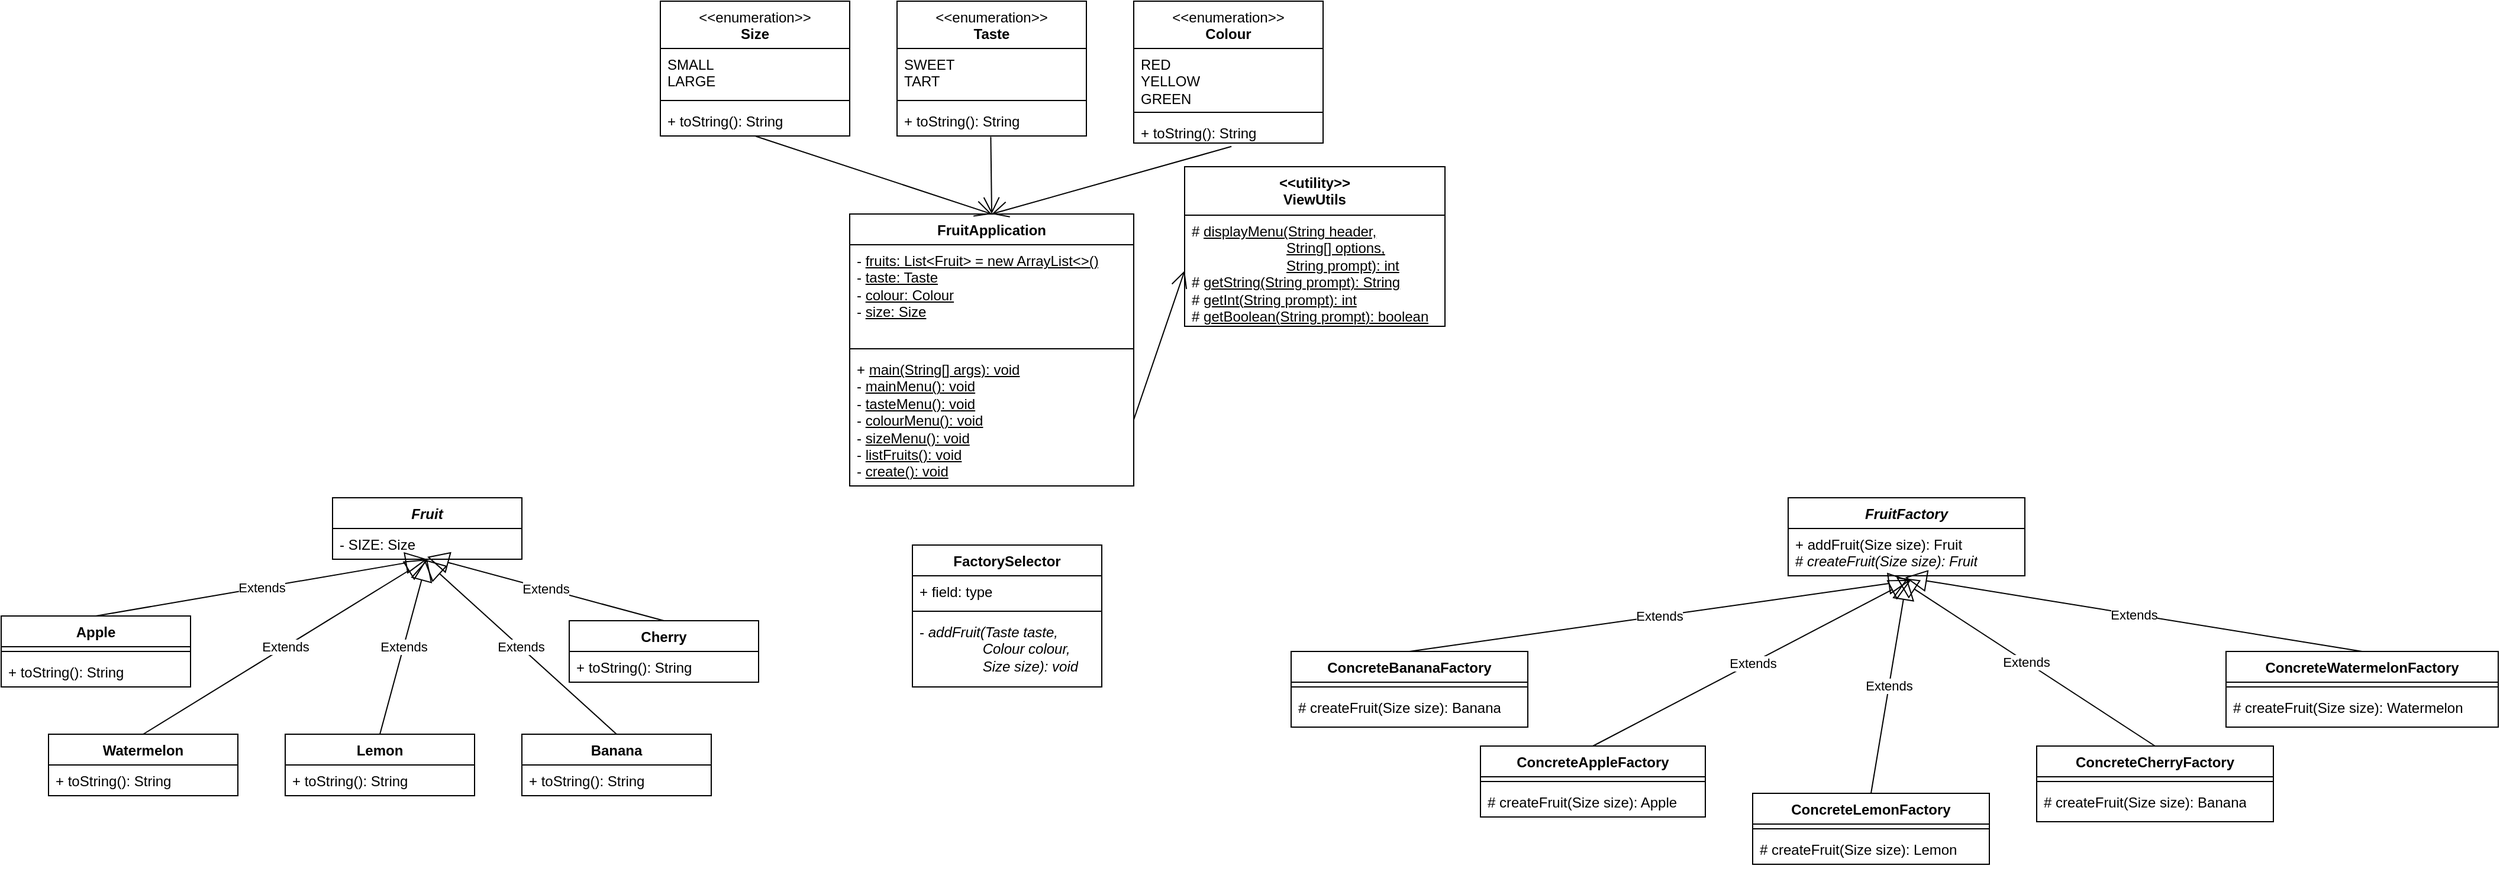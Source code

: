 <mxfile version="24.7.7">
  <diagram id="C5RBs43oDa-KdzZeNtuy" name="Page-1">
    <mxGraphModel dx="2074" dy="1187" grid="1" gridSize="10" guides="1" tooltips="1" connect="1" arrows="1" fold="1" page="1" pageScale="1" pageWidth="827" pageHeight="1169" math="0" shadow="0">
      <root>
        <mxCell id="WIyWlLk6GJQsqaUBKTNV-0" />
        <mxCell id="WIyWlLk6GJQsqaUBKTNV-1" parent="WIyWlLk6GJQsqaUBKTNV-0" />
        <mxCell id="hWKQIEArotmm3JCVnzgY-6" value="Apple" style="swimlane;fontStyle=1;align=center;verticalAlign=top;childLayout=stackLayout;horizontal=1;startSize=26;horizontalStack=0;resizeParent=1;resizeParentMax=0;resizeLast=0;collapsible=1;marginBottom=0;whiteSpace=wrap;html=1;" parent="WIyWlLk6GJQsqaUBKTNV-1" vertex="1">
          <mxGeometry x="270" y="580" width="160" height="60" as="geometry" />
        </mxCell>
        <mxCell id="hWKQIEArotmm3JCVnzgY-8" value="" style="line;strokeWidth=1;fillColor=none;align=left;verticalAlign=middle;spacingTop=-1;spacingLeft=3;spacingRight=3;rotatable=0;labelPosition=right;points=[];portConstraint=eastwest;strokeColor=inherit;" parent="hWKQIEArotmm3JCVnzgY-6" vertex="1">
          <mxGeometry y="26" width="160" height="8" as="geometry" />
        </mxCell>
        <mxCell id="hWKQIEArotmm3JCVnzgY-9" value="+ toString(): String" style="text;strokeColor=none;fillColor=none;align=left;verticalAlign=top;spacingLeft=4;spacingRight=4;overflow=hidden;rotatable=0;points=[[0,0.5],[1,0.5]];portConstraint=eastwest;whiteSpace=wrap;html=1;" parent="hWKQIEArotmm3JCVnzgY-6" vertex="1">
          <mxGeometry y="34" width="160" height="26" as="geometry" />
        </mxCell>
        <mxCell id="hWKQIEArotmm3JCVnzgY-14" value="Cherry" style="swimlane;fontStyle=1;align=center;verticalAlign=top;childLayout=stackLayout;horizontal=1;startSize=26;horizontalStack=0;resizeParent=1;resizeParentMax=0;resizeLast=0;collapsible=1;marginBottom=0;whiteSpace=wrap;html=1;" parent="WIyWlLk6GJQsqaUBKTNV-1" vertex="1">
          <mxGeometry x="750" y="584" width="160" height="52" as="geometry" />
        </mxCell>
        <mxCell id="hWKQIEArotmm3JCVnzgY-17" value="+ toString(): String" style="text;strokeColor=none;fillColor=none;align=left;verticalAlign=top;spacingLeft=4;spacingRight=4;overflow=hidden;rotatable=0;points=[[0,0.5],[1,0.5]];portConstraint=eastwest;whiteSpace=wrap;html=1;" parent="hWKQIEArotmm3JCVnzgY-14" vertex="1">
          <mxGeometry y="26" width="160" height="26" as="geometry" />
        </mxCell>
        <mxCell id="hWKQIEArotmm3JCVnzgY-27" value="Watermelon" style="swimlane;fontStyle=1;align=center;verticalAlign=top;childLayout=stackLayout;horizontal=1;startSize=26;horizontalStack=0;resizeParent=1;resizeParentMax=0;resizeLast=0;collapsible=1;marginBottom=0;whiteSpace=wrap;html=1;" parent="WIyWlLk6GJQsqaUBKTNV-1" vertex="1">
          <mxGeometry x="310" y="680" width="160" height="52" as="geometry" />
        </mxCell>
        <mxCell id="hWKQIEArotmm3JCVnzgY-30" value="+ toString(): String" style="text;strokeColor=none;fillColor=none;align=left;verticalAlign=top;spacingLeft=4;spacingRight=4;overflow=hidden;rotatable=0;points=[[0,0.5],[1,0.5]];portConstraint=eastwest;whiteSpace=wrap;html=1;" parent="hWKQIEArotmm3JCVnzgY-27" vertex="1">
          <mxGeometry y="26" width="160" height="26" as="geometry" />
        </mxCell>
        <mxCell id="hWKQIEArotmm3JCVnzgY-32" value="FruitApplication" style="swimlane;fontStyle=1;align=center;verticalAlign=top;childLayout=stackLayout;horizontal=1;startSize=26;horizontalStack=0;resizeParent=1;resizeParentMax=0;resizeLast=0;collapsible=1;marginBottom=0;whiteSpace=wrap;html=1;" parent="WIyWlLk6GJQsqaUBKTNV-1" vertex="1">
          <mxGeometry x="987" y="240" width="240" height="230" as="geometry" />
        </mxCell>
        <mxCell id="hWKQIEArotmm3JCVnzgY-33" value="- &lt;u&gt;fruits: List&amp;lt;Fruit&amp;gt; = new ArrayList&amp;lt;&amp;gt;()&lt;/u&gt;&lt;div&gt;- &lt;u&gt;taste: Taste&lt;/u&gt;&lt;/div&gt;&lt;div&gt;- &lt;u&gt;colour: Colour&lt;/u&gt;&lt;/div&gt;&lt;div&gt;- &lt;u&gt;size: Size&lt;/u&gt;&lt;/div&gt;" style="text;strokeColor=none;fillColor=none;align=left;verticalAlign=top;spacingLeft=4;spacingRight=4;overflow=hidden;rotatable=0;points=[[0,0.5],[1,0.5]];portConstraint=eastwest;whiteSpace=wrap;html=1;" parent="hWKQIEArotmm3JCVnzgY-32" vertex="1">
          <mxGeometry y="26" width="240" height="84" as="geometry" />
        </mxCell>
        <mxCell id="hWKQIEArotmm3JCVnzgY-34" value="" style="line;strokeWidth=1;fillColor=none;align=left;verticalAlign=middle;spacingTop=-1;spacingLeft=3;spacingRight=3;rotatable=0;labelPosition=right;points=[];portConstraint=eastwest;strokeColor=inherit;" parent="hWKQIEArotmm3JCVnzgY-32" vertex="1">
          <mxGeometry y="110" width="240" height="8" as="geometry" />
        </mxCell>
        <mxCell id="hWKQIEArotmm3JCVnzgY-35" value="+ &lt;u&gt;main(String[] args): void&lt;/u&gt;&lt;div&gt;&lt;span style=&quot;background-color: initial;&quot;&gt;- &lt;u&gt;mainMenu(): void&lt;/u&gt;&lt;/span&gt;&lt;/div&gt;&lt;div&gt;&lt;span style=&quot;background-color: initial;&quot;&gt;- &lt;u&gt;tasteMenu(): void&lt;/u&gt;&lt;/span&gt;&lt;/div&gt;&lt;div&gt;&lt;span style=&quot;background-color: initial;&quot;&gt;- &lt;u&gt;colourMenu(): void&lt;/u&gt;&lt;/span&gt;&lt;/div&gt;&lt;div&gt;&lt;span style=&quot;background-color: initial;&quot;&gt;- &lt;u&gt;sizeMenu(): void&lt;/u&gt;&lt;/span&gt;&lt;/div&gt;&lt;div&gt;&lt;span style=&quot;background-color: initial;&quot;&gt;- &lt;u&gt;listFruits(): void&lt;/u&gt;&lt;/span&gt;&lt;/div&gt;&lt;div&gt;&lt;span style=&quot;background-color: initial;&quot;&gt;- &lt;u&gt;create(): void&lt;/u&gt;&lt;/span&gt;&lt;/div&gt;&lt;div&gt;&lt;br&gt;&lt;/div&gt;" style="text;strokeColor=none;fillColor=none;align=left;verticalAlign=top;spacingLeft=4;spacingRight=4;overflow=hidden;rotatable=0;points=[[0,0.5],[1,0.5]];portConstraint=eastwest;whiteSpace=wrap;html=1;" parent="hWKQIEArotmm3JCVnzgY-32" vertex="1">
          <mxGeometry y="118" width="240" height="112" as="geometry" />
        </mxCell>
        <mxCell id="hWKQIEArotmm3JCVnzgY-36" value="&lt;div style=&quot;text-align: left;&quot;&gt;&lt;span style=&quot;background-color: initial; text-align: center;&quot;&gt;&amp;lt;&amp;lt;utility&amp;gt;&amp;gt;&lt;/span&gt;&lt;/div&gt;&lt;div style=&quot;text-align: left;&quot;&gt;&lt;span style=&quot;background-color: initial; text-align: center;&quot;&gt;&amp;nbsp;ViewUtils&lt;/span&gt;&lt;br&gt;&lt;/div&gt;" style="swimlane;fontStyle=1;align=center;verticalAlign=top;childLayout=stackLayout;horizontal=1;startSize=41;horizontalStack=0;resizeParent=1;resizeParentMax=0;resizeLast=0;collapsible=1;marginBottom=0;whiteSpace=wrap;html=1;" parent="WIyWlLk6GJQsqaUBKTNV-1" vertex="1">
          <mxGeometry x="1270" y="200" width="220" height="135" as="geometry" />
        </mxCell>
        <mxCell id="hWKQIEArotmm3JCVnzgY-39" value="# &lt;u&gt;displayMenu(String header,&lt;/u&gt;&lt;div&gt;&lt;u&gt;&lt;span style=&quot;white-space: pre;&quot;&gt;&#x9;&lt;/span&gt;&lt;span style=&quot;white-space: pre;&quot;&gt;&#x9;&lt;/span&gt;&lt;span style=&quot;white-space: pre;&quot;&gt;&#x9;&lt;/span&gt;String[] options,&lt;br&gt;&lt;/u&gt;&lt;/div&gt;&lt;div&gt;&lt;u&gt;&lt;span style=&quot;white-space: pre;&quot;&gt;&#x9;&lt;/span&gt;&lt;span style=&quot;white-space: pre;&quot;&gt;&#x9;&lt;/span&gt;&lt;span style=&quot;white-space: pre;&quot;&gt;&#x9;&lt;/span&gt;String prompt): int&lt;/u&gt;&lt;br&gt;&lt;/div&gt;&lt;div&gt;# &lt;u&gt;getString(String prompt): String&lt;/u&gt;&amp;nbsp;&lt;/div&gt;&lt;div&gt;# &lt;u&gt;getInt(String prompt): int&lt;/u&gt;&lt;/div&gt;&lt;div&gt;# &lt;u&gt;getBoolean(String prompt): boolean&lt;/u&gt;&lt;/div&gt;" style="text;strokeColor=none;fillColor=none;align=left;verticalAlign=top;spacingLeft=4;spacingRight=4;overflow=hidden;rotatable=0;points=[[0,0.5],[1,0.5]];portConstraint=eastwest;whiteSpace=wrap;html=1;" parent="hWKQIEArotmm3JCVnzgY-36" vertex="1">
          <mxGeometry y="41" width="220" height="94" as="geometry" />
        </mxCell>
        <mxCell id="hWKQIEArotmm3JCVnzgY-40" value="" style="endArrow=open;endFill=1;endSize=12;html=1;rounded=0;entryX=0;entryY=0.5;entryDx=0;entryDy=0;exitX=1;exitY=0.5;exitDx=0;exitDy=0;" parent="WIyWlLk6GJQsqaUBKTNV-1" source="hWKQIEArotmm3JCVnzgY-35" target="hWKQIEArotmm3JCVnzgY-39" edge="1">
          <mxGeometry width="160" relative="1" as="geometry">
            <mxPoint x="1207" y="370" as="sourcePoint" />
            <mxPoint x="1367" y="370" as="targetPoint" />
          </mxGeometry>
        </mxCell>
        <mxCell id="8r1lnSLJSIE5kXhD0iX9-4" value="&lt;div&gt;&lt;span style=&quot;font-weight: normal;&quot;&gt;&amp;lt;&amp;lt;enumeration&amp;gt;&amp;gt;&lt;/span&gt;&lt;/div&gt;Taste" style="swimlane;fontStyle=1;align=center;verticalAlign=top;childLayout=stackLayout;horizontal=1;startSize=40;horizontalStack=0;resizeParent=1;resizeParentMax=0;resizeLast=0;collapsible=1;marginBottom=0;whiteSpace=wrap;html=1;" parent="WIyWlLk6GJQsqaUBKTNV-1" vertex="1">
          <mxGeometry x="1027" y="60" width="160" height="114" as="geometry" />
        </mxCell>
        <mxCell id="8r1lnSLJSIE5kXhD0iX9-5" value="SWEET&lt;div&gt;TART&lt;/div&gt;" style="text;strokeColor=none;fillColor=none;align=left;verticalAlign=top;spacingLeft=4;spacingRight=4;overflow=hidden;rotatable=0;points=[[0,0.5],[1,0.5]];portConstraint=eastwest;whiteSpace=wrap;html=1;" parent="8r1lnSLJSIE5kXhD0iX9-4" vertex="1">
          <mxGeometry y="40" width="160" height="40" as="geometry" />
        </mxCell>
        <mxCell id="8r1lnSLJSIE5kXhD0iX9-6" value="" style="line;strokeWidth=1;fillColor=none;align=left;verticalAlign=middle;spacingTop=-1;spacingLeft=3;spacingRight=3;rotatable=0;labelPosition=right;points=[];portConstraint=eastwest;strokeColor=inherit;" parent="8r1lnSLJSIE5kXhD0iX9-4" vertex="1">
          <mxGeometry y="80" width="160" height="8" as="geometry" />
        </mxCell>
        <mxCell id="8r1lnSLJSIE5kXhD0iX9-7" value="+ toString(): String" style="text;strokeColor=none;fillColor=none;align=left;verticalAlign=top;spacingLeft=4;spacingRight=4;overflow=hidden;rotatable=0;points=[[0,0.5],[1,0.5]];portConstraint=eastwest;whiteSpace=wrap;html=1;" parent="8r1lnSLJSIE5kXhD0iX9-4" vertex="1">
          <mxGeometry y="88" width="160" height="26" as="geometry" />
        </mxCell>
        <mxCell id="8r1lnSLJSIE5kXhD0iX9-8" value="&lt;div&gt;&lt;span style=&quot;font-weight: normal;&quot;&gt;&amp;lt;&amp;lt;enumeration&amp;gt;&amp;gt;&lt;/span&gt;&lt;/div&gt;&lt;div&gt;Size&lt;/div&gt;" style="swimlane;fontStyle=1;align=center;verticalAlign=top;childLayout=stackLayout;horizontal=1;startSize=40;horizontalStack=0;resizeParent=1;resizeParentMax=0;resizeLast=0;collapsible=1;marginBottom=0;whiteSpace=wrap;html=1;" parent="WIyWlLk6GJQsqaUBKTNV-1" vertex="1">
          <mxGeometry x="827" y="60" width="160" height="114" as="geometry" />
        </mxCell>
        <mxCell id="8r1lnSLJSIE5kXhD0iX9-9" value="SMALL&lt;div&gt;LARGE&lt;/div&gt;" style="text;strokeColor=none;fillColor=none;align=left;verticalAlign=top;spacingLeft=4;spacingRight=4;overflow=hidden;rotatable=0;points=[[0,0.5],[1,0.5]];portConstraint=eastwest;whiteSpace=wrap;html=1;" parent="8r1lnSLJSIE5kXhD0iX9-8" vertex="1">
          <mxGeometry y="40" width="160" height="40" as="geometry" />
        </mxCell>
        <mxCell id="8r1lnSLJSIE5kXhD0iX9-10" value="" style="line;strokeWidth=1;fillColor=none;align=left;verticalAlign=middle;spacingTop=-1;spacingLeft=3;spacingRight=3;rotatable=0;labelPosition=right;points=[];portConstraint=eastwest;strokeColor=inherit;" parent="8r1lnSLJSIE5kXhD0iX9-8" vertex="1">
          <mxGeometry y="80" width="160" height="8" as="geometry" />
        </mxCell>
        <mxCell id="8r1lnSLJSIE5kXhD0iX9-11" value="+ toString(): String" style="text;strokeColor=none;fillColor=none;align=left;verticalAlign=top;spacingLeft=4;spacingRight=4;overflow=hidden;rotatable=0;points=[[0,0.5],[1,0.5]];portConstraint=eastwest;whiteSpace=wrap;html=1;" parent="8r1lnSLJSIE5kXhD0iX9-8" vertex="1">
          <mxGeometry y="88" width="160" height="26" as="geometry" />
        </mxCell>
        <mxCell id="8r1lnSLJSIE5kXhD0iX9-12" value="&lt;div&gt;&lt;span style=&quot;font-weight: normal;&quot;&gt;&amp;lt;&amp;lt;enumeration&amp;gt;&amp;gt;&lt;/span&gt;&lt;/div&gt;&lt;div&gt;Colour&lt;/div&gt;" style="swimlane;fontStyle=1;align=center;verticalAlign=top;childLayout=stackLayout;horizontal=1;startSize=40;horizontalStack=0;resizeParent=1;resizeParentMax=0;resizeLast=0;collapsible=1;marginBottom=0;whiteSpace=wrap;html=1;" parent="WIyWlLk6GJQsqaUBKTNV-1" vertex="1">
          <mxGeometry x="1227" y="60" width="160" height="120" as="geometry" />
        </mxCell>
        <mxCell id="8r1lnSLJSIE5kXhD0iX9-13" value="RED&lt;div&gt;YELLOW&lt;/div&gt;&lt;div&gt;GREEN&lt;/div&gt;" style="text;strokeColor=none;fillColor=none;align=left;verticalAlign=top;spacingLeft=4;spacingRight=4;overflow=hidden;rotatable=0;points=[[0,0.5],[1,0.5]];portConstraint=eastwest;whiteSpace=wrap;html=1;" parent="8r1lnSLJSIE5kXhD0iX9-12" vertex="1">
          <mxGeometry y="40" width="160" height="50" as="geometry" />
        </mxCell>
        <mxCell id="8r1lnSLJSIE5kXhD0iX9-14" value="" style="line;strokeWidth=1;fillColor=none;align=left;verticalAlign=middle;spacingTop=-1;spacingLeft=3;spacingRight=3;rotatable=0;labelPosition=right;points=[];portConstraint=eastwest;strokeColor=inherit;" parent="8r1lnSLJSIE5kXhD0iX9-12" vertex="1">
          <mxGeometry y="90" width="160" height="8" as="geometry" />
        </mxCell>
        <mxCell id="8r1lnSLJSIE5kXhD0iX9-15" value="+ toString(): String" style="text;strokeColor=none;fillColor=none;align=left;verticalAlign=top;spacingLeft=4;spacingRight=4;overflow=hidden;rotatable=0;points=[[0,0.5],[1,0.5]];portConstraint=eastwest;whiteSpace=wrap;html=1;" parent="8r1lnSLJSIE5kXhD0iX9-12" vertex="1">
          <mxGeometry y="98" width="160" height="22" as="geometry" />
        </mxCell>
        <mxCell id="8r1lnSLJSIE5kXhD0iX9-16" value="" style="endArrow=open;endFill=1;endSize=12;html=1;rounded=0;exitX=0.495;exitY=1.027;exitDx=0;exitDy=0;exitPerimeter=0;entryX=0.5;entryY=0;entryDx=0;entryDy=0;" parent="WIyWlLk6GJQsqaUBKTNV-1" source="8r1lnSLJSIE5kXhD0iX9-7" target="hWKQIEArotmm3JCVnzgY-32" edge="1">
          <mxGeometry width="160" relative="1" as="geometry">
            <mxPoint x="1197" y="570" as="sourcePoint" />
            <mxPoint x="1357" y="570" as="targetPoint" />
          </mxGeometry>
        </mxCell>
        <mxCell id="8r1lnSLJSIE5kXhD0iX9-17" value="" style="endArrow=open;endFill=1;endSize=12;html=1;rounded=0;exitX=0.516;exitY=1.132;exitDx=0;exitDy=0;exitPerimeter=0;entryX=0.5;entryY=0;entryDx=0;entryDy=0;" parent="WIyWlLk6GJQsqaUBKTNV-1" source="8r1lnSLJSIE5kXhD0iX9-15" target="hWKQIEArotmm3JCVnzgY-32" edge="1">
          <mxGeometry width="160" relative="1" as="geometry">
            <mxPoint x="1116" y="185" as="sourcePoint" />
            <mxPoint x="1117" y="250" as="targetPoint" />
          </mxGeometry>
        </mxCell>
        <mxCell id="8r1lnSLJSIE5kXhD0iX9-18" value="" style="endArrow=open;endFill=1;endSize=12;html=1;rounded=0;exitX=0.504;exitY=1.011;exitDx=0;exitDy=0;exitPerimeter=0;entryX=0.5;entryY=0;entryDx=0;entryDy=0;" parent="WIyWlLk6GJQsqaUBKTNV-1" source="8r1lnSLJSIE5kXhD0iX9-11" target="hWKQIEArotmm3JCVnzgY-32" edge="1">
          <mxGeometry width="160" relative="1" as="geometry">
            <mxPoint x="957" y="180" as="sourcePoint" />
            <mxPoint x="958" y="245" as="targetPoint" />
          </mxGeometry>
        </mxCell>
        <mxCell id="ZaARfl72qzz4PNTtFbFj-24" value="ConcreteBananaFactory" style="swimlane;fontStyle=1;align=center;verticalAlign=top;childLayout=stackLayout;horizontal=1;startSize=26;horizontalStack=0;resizeParent=1;resizeParentMax=0;resizeLast=0;collapsible=1;marginBottom=0;whiteSpace=wrap;html=1;" parent="WIyWlLk6GJQsqaUBKTNV-1" vertex="1">
          <mxGeometry x="1360" y="610" width="200" height="64" as="geometry" />
        </mxCell>
        <mxCell id="ZaARfl72qzz4PNTtFbFj-26" value="" style="line;strokeWidth=1;fillColor=none;align=left;verticalAlign=middle;spacingTop=-1;spacingLeft=3;spacingRight=3;rotatable=0;labelPosition=right;points=[];portConstraint=eastwest;strokeColor=inherit;" parent="ZaARfl72qzz4PNTtFbFj-24" vertex="1">
          <mxGeometry y="26" width="200" height="8" as="geometry" />
        </mxCell>
        <mxCell id="ZaARfl72qzz4PNTtFbFj-27" value="# createFruit(Size size): Banana" style="text;strokeColor=none;fillColor=none;align=left;verticalAlign=top;spacingLeft=4;spacingRight=4;overflow=hidden;rotatable=0;points=[[0,0.5],[1,0.5]];portConstraint=eastwest;whiteSpace=wrap;html=1;" parent="ZaARfl72qzz4PNTtFbFj-24" vertex="1">
          <mxGeometry y="34" width="200" height="30" as="geometry" />
        </mxCell>
        <mxCell id="ZaARfl72qzz4PNTtFbFj-28" value="ConcreteAppleFactory" style="swimlane;fontStyle=1;align=center;verticalAlign=top;childLayout=stackLayout;horizontal=1;startSize=26;horizontalStack=0;resizeParent=1;resizeParentMax=0;resizeLast=0;collapsible=1;marginBottom=0;whiteSpace=wrap;html=1;" parent="WIyWlLk6GJQsqaUBKTNV-1" vertex="1">
          <mxGeometry x="1520" y="690" width="190" height="60" as="geometry" />
        </mxCell>
        <mxCell id="ZaARfl72qzz4PNTtFbFj-30" value="" style="line;strokeWidth=1;fillColor=none;align=left;verticalAlign=middle;spacingTop=-1;spacingLeft=3;spacingRight=3;rotatable=0;labelPosition=right;points=[];portConstraint=eastwest;strokeColor=inherit;" parent="ZaARfl72qzz4PNTtFbFj-28" vertex="1">
          <mxGeometry y="26" width="190" height="8" as="geometry" />
        </mxCell>
        <mxCell id="ZaARfl72qzz4PNTtFbFj-31" value="# createFruit(Size size): Apple" style="text;strokeColor=none;fillColor=none;align=left;verticalAlign=top;spacingLeft=4;spacingRight=4;overflow=hidden;rotatable=0;points=[[0,0.5],[1,0.5]];portConstraint=eastwest;whiteSpace=wrap;html=1;" parent="ZaARfl72qzz4PNTtFbFj-28" vertex="1">
          <mxGeometry y="34" width="190" height="26" as="geometry" />
        </mxCell>
        <mxCell id="ZaARfl72qzz4PNTtFbFj-32" value="ConcreteLemonFactory" style="swimlane;fontStyle=1;align=center;verticalAlign=top;childLayout=stackLayout;horizontal=1;startSize=26;horizontalStack=0;resizeParent=1;resizeParentMax=0;resizeLast=0;collapsible=1;marginBottom=0;whiteSpace=wrap;html=1;" parent="WIyWlLk6GJQsqaUBKTNV-1" vertex="1">
          <mxGeometry x="1750" y="730" width="200" height="60" as="geometry" />
        </mxCell>
        <mxCell id="ZaARfl72qzz4PNTtFbFj-34" value="" style="line;strokeWidth=1;fillColor=none;align=left;verticalAlign=middle;spacingTop=-1;spacingLeft=3;spacingRight=3;rotatable=0;labelPosition=right;points=[];portConstraint=eastwest;strokeColor=inherit;" parent="ZaARfl72qzz4PNTtFbFj-32" vertex="1">
          <mxGeometry y="26" width="200" height="8" as="geometry" />
        </mxCell>
        <mxCell id="ZaARfl72qzz4PNTtFbFj-35" value="# createFruit(Size size): Lemon" style="text;strokeColor=none;fillColor=none;align=left;verticalAlign=top;spacingLeft=4;spacingRight=4;overflow=hidden;rotatable=0;points=[[0,0.5],[1,0.5]];portConstraint=eastwest;whiteSpace=wrap;html=1;" parent="ZaARfl72qzz4PNTtFbFj-32" vertex="1">
          <mxGeometry y="34" width="200" height="26" as="geometry" />
        </mxCell>
        <mxCell id="ZaARfl72qzz4PNTtFbFj-36" value="&lt;b&gt;FactorySelector&lt;/b&gt;" style="swimlane;fontStyle=1;align=center;verticalAlign=top;childLayout=stackLayout;horizontal=1;startSize=26;horizontalStack=0;resizeParent=1;resizeParentMax=0;resizeLast=0;collapsible=1;marginBottom=0;whiteSpace=wrap;html=1;" parent="WIyWlLk6GJQsqaUBKTNV-1" vertex="1">
          <mxGeometry x="1040" y="520" width="160" height="120" as="geometry" />
        </mxCell>
        <mxCell id="ZaARfl72qzz4PNTtFbFj-37" value="+ field: type" style="text;strokeColor=none;fillColor=none;align=left;verticalAlign=top;spacingLeft=4;spacingRight=4;overflow=hidden;rotatable=0;points=[[0,0.5],[1,0.5]];portConstraint=eastwest;whiteSpace=wrap;html=1;" parent="ZaARfl72qzz4PNTtFbFj-36" vertex="1">
          <mxGeometry y="26" width="160" height="26" as="geometry" />
        </mxCell>
        <mxCell id="ZaARfl72qzz4PNTtFbFj-38" value="" style="line;strokeWidth=1;fillColor=none;align=left;verticalAlign=middle;spacingTop=-1;spacingLeft=3;spacingRight=3;rotatable=0;labelPosition=right;points=[];portConstraint=eastwest;strokeColor=inherit;" parent="ZaARfl72qzz4PNTtFbFj-36" vertex="1">
          <mxGeometry y="52" width="160" height="8" as="geometry" />
        </mxCell>
        <mxCell id="ZaARfl72qzz4PNTtFbFj-39" value="&lt;div&gt;&lt;span style=&quot;background-color: initial;&quot;&gt;-&amp;nbsp;&lt;i&gt;addFruit(Taste taste,&amp;nbsp;&lt;/i&gt;&lt;/span&gt;&lt;/div&gt;&lt;div&gt;&lt;span style=&quot;background-color: initial;&quot;&gt;&lt;i&gt;&lt;span style=&quot;white-space: pre;&quot;&gt;&#x9;&lt;/span&gt;&lt;span style=&quot;white-space: pre;&quot;&gt;&#x9;&lt;/span&gt;Colour colour,&amp;nbsp;&lt;/i&gt;&lt;/span&gt;&lt;/div&gt;&lt;div&gt;&lt;span style=&quot;background-color: initial;&quot;&gt;&lt;i&gt;&lt;span style=&quot;white-space: pre;&quot;&gt;&#x9;&lt;/span&gt;&lt;span style=&quot;white-space: pre;&quot;&gt;&#x9;&lt;/span&gt;Size size): void&lt;/i&gt;&lt;/span&gt;&lt;/div&gt;" style="text;strokeColor=none;fillColor=none;align=left;verticalAlign=top;spacingLeft=4;spacingRight=4;overflow=hidden;rotatable=0;points=[[0,0.5],[1,0.5]];portConstraint=eastwest;whiteSpace=wrap;html=1;" parent="ZaARfl72qzz4PNTtFbFj-36" vertex="1">
          <mxGeometry y="60" width="160" height="60" as="geometry" />
        </mxCell>
        <mxCell id="ZaARfl72qzz4PNTtFbFj-41" value="&lt;i&gt;FruitFactory&lt;/i&gt;" style="swimlane;fontStyle=1;align=center;verticalAlign=top;childLayout=stackLayout;horizontal=1;startSize=26;horizontalStack=0;resizeParent=1;resizeParentMax=0;resizeLast=0;collapsible=1;marginBottom=0;whiteSpace=wrap;html=1;" parent="WIyWlLk6GJQsqaUBKTNV-1" vertex="1">
          <mxGeometry x="1780" y="480" width="200" height="66" as="geometry" />
        </mxCell>
        <mxCell id="ZaARfl72qzz4PNTtFbFj-44" value="&lt;div&gt;+ add&lt;span style=&quot;background-color: initial;&quot;&gt;Fruit(Size size): Fruit&lt;/span&gt;&lt;/div&gt;# &lt;i&gt;createFruit(Size size): Fruit&lt;/i&gt;" style="text;strokeColor=none;fillColor=none;align=left;verticalAlign=top;spacingLeft=4;spacingRight=4;overflow=hidden;rotatable=0;points=[[0,0.5],[1,0.5]];portConstraint=eastwest;whiteSpace=wrap;html=1;" parent="ZaARfl72qzz4PNTtFbFj-41" vertex="1">
          <mxGeometry y="26" width="200" height="40" as="geometry" />
        </mxCell>
        <mxCell id="ZaARfl72qzz4PNTtFbFj-45" value="&lt;i&gt;Fruit&lt;/i&gt;" style="swimlane;fontStyle=1;align=center;verticalAlign=top;childLayout=stackLayout;horizontal=1;startSize=26;horizontalStack=0;resizeParent=1;resizeParentMax=0;resizeLast=0;collapsible=1;marginBottom=0;whiteSpace=wrap;html=1;" parent="WIyWlLk6GJQsqaUBKTNV-1" vertex="1">
          <mxGeometry x="550" y="480" width="160" height="52" as="geometry" />
        </mxCell>
        <mxCell id="ZaARfl72qzz4PNTtFbFj-46" value="- SIZE: Size" style="text;strokeColor=none;fillColor=none;align=left;verticalAlign=top;spacingLeft=4;spacingRight=4;overflow=hidden;rotatable=0;points=[[0,0.5],[1,0.5]];portConstraint=eastwest;whiteSpace=wrap;html=1;" parent="ZaARfl72qzz4PNTtFbFj-45" vertex="1">
          <mxGeometry y="26" width="160" height="26" as="geometry" />
        </mxCell>
        <mxCell id="ZaARfl72qzz4PNTtFbFj-49" value="ConcreteCherryFactory" style="swimlane;fontStyle=1;align=center;verticalAlign=top;childLayout=stackLayout;horizontal=1;startSize=26;horizontalStack=0;resizeParent=1;resizeParentMax=0;resizeLast=0;collapsible=1;marginBottom=0;whiteSpace=wrap;html=1;" parent="WIyWlLk6GJQsqaUBKTNV-1" vertex="1">
          <mxGeometry x="1990" y="690" width="200" height="64" as="geometry" />
        </mxCell>
        <mxCell id="ZaARfl72qzz4PNTtFbFj-50" value="" style="line;strokeWidth=1;fillColor=none;align=left;verticalAlign=middle;spacingTop=-1;spacingLeft=3;spacingRight=3;rotatable=0;labelPosition=right;points=[];portConstraint=eastwest;strokeColor=inherit;" parent="ZaARfl72qzz4PNTtFbFj-49" vertex="1">
          <mxGeometry y="26" width="200" height="8" as="geometry" />
        </mxCell>
        <mxCell id="ZaARfl72qzz4PNTtFbFj-51" value="# createFruit(Size size): Banana" style="text;strokeColor=none;fillColor=none;align=left;verticalAlign=top;spacingLeft=4;spacingRight=4;overflow=hidden;rotatable=0;points=[[0,0.5],[1,0.5]];portConstraint=eastwest;whiteSpace=wrap;html=1;" parent="ZaARfl72qzz4PNTtFbFj-49" vertex="1">
          <mxGeometry y="34" width="200" height="30" as="geometry" />
        </mxCell>
        <mxCell id="ZaARfl72qzz4PNTtFbFj-52" value="ConcreteWatermelonFactory" style="swimlane;fontStyle=1;align=center;verticalAlign=top;childLayout=stackLayout;horizontal=1;startSize=26;horizontalStack=0;resizeParent=1;resizeParentMax=0;resizeLast=0;collapsible=1;marginBottom=0;whiteSpace=wrap;html=1;" parent="WIyWlLk6GJQsqaUBKTNV-1" vertex="1">
          <mxGeometry x="2150" y="610" width="230" height="64" as="geometry" />
        </mxCell>
        <mxCell id="ZaARfl72qzz4PNTtFbFj-53" value="" style="line;strokeWidth=1;fillColor=none;align=left;verticalAlign=middle;spacingTop=-1;spacingLeft=3;spacingRight=3;rotatable=0;labelPosition=right;points=[];portConstraint=eastwest;strokeColor=inherit;" parent="ZaARfl72qzz4PNTtFbFj-52" vertex="1">
          <mxGeometry y="26" width="230" height="8" as="geometry" />
        </mxCell>
        <mxCell id="ZaARfl72qzz4PNTtFbFj-54" value="# createFruit(Size size): Watermelon" style="text;strokeColor=none;fillColor=none;align=left;verticalAlign=top;spacingLeft=4;spacingRight=4;overflow=hidden;rotatable=0;points=[[0,0.5],[1,0.5]];portConstraint=eastwest;whiteSpace=wrap;html=1;" parent="ZaARfl72qzz4PNTtFbFj-52" vertex="1">
          <mxGeometry y="34" width="230" height="30" as="geometry" />
        </mxCell>
        <mxCell id="ZaARfl72qzz4PNTtFbFj-55" value="Extends" style="endArrow=block;endSize=16;endFill=0;html=1;rounded=0;exitX=0.5;exitY=0;exitDx=0;exitDy=0;entryX=0.52;entryY=1.083;entryDx=0;entryDy=0;entryPerimeter=0;" parent="WIyWlLk6GJQsqaUBKTNV-1" source="ZaARfl72qzz4PNTtFbFj-28" target="ZaARfl72qzz4PNTtFbFj-44" edge="1">
          <mxGeometry width="160" relative="1" as="geometry">
            <mxPoint x="1990" y="540" as="sourcePoint" />
            <mxPoint x="2150" y="540" as="targetPoint" />
          </mxGeometry>
        </mxCell>
        <mxCell id="ZaARfl72qzz4PNTtFbFj-56" value="Extends" style="endArrow=block;endSize=16;endFill=0;html=1;rounded=0;exitX=0.5;exitY=0;exitDx=0;exitDy=0;entryX=0.516;entryY=1.1;entryDx=0;entryDy=0;entryPerimeter=0;" parent="WIyWlLk6GJQsqaUBKTNV-1" source="ZaARfl72qzz4PNTtFbFj-24" target="ZaARfl72qzz4PNTtFbFj-44" edge="1">
          <mxGeometry width="160" relative="1" as="geometry">
            <mxPoint x="1990" y="540" as="sourcePoint" />
            <mxPoint x="1880" y="580" as="targetPoint" />
          </mxGeometry>
        </mxCell>
        <mxCell id="ZaARfl72qzz4PNTtFbFj-57" value="Extends" style="endArrow=block;endSize=16;endFill=0;html=1;rounded=0;exitX=0.5;exitY=0;exitDx=0;exitDy=0;entryX=0.502;entryY=1.05;entryDx=0;entryDy=0;entryPerimeter=0;" parent="WIyWlLk6GJQsqaUBKTNV-1" source="ZaARfl72qzz4PNTtFbFj-32" target="ZaARfl72qzz4PNTtFbFj-44" edge="1">
          <mxGeometry width="160" relative="1" as="geometry">
            <mxPoint x="1990" y="540" as="sourcePoint" />
            <mxPoint x="2150" y="540" as="targetPoint" />
          </mxGeometry>
        </mxCell>
        <mxCell id="ZaARfl72qzz4PNTtFbFj-58" value="Extends" style="endArrow=block;endSize=16;endFill=0;html=1;rounded=0;exitX=0.5;exitY=0;exitDx=0;exitDy=0;entryX=0.457;entryY=1.033;entryDx=0;entryDy=0;entryPerimeter=0;" parent="WIyWlLk6GJQsqaUBKTNV-1" source="ZaARfl72qzz4PNTtFbFj-49" target="ZaARfl72qzz4PNTtFbFj-44" edge="1">
          <mxGeometry width="160" relative="1" as="geometry">
            <mxPoint x="1990" y="540" as="sourcePoint" />
            <mxPoint x="2150" y="540" as="targetPoint" />
          </mxGeometry>
        </mxCell>
        <mxCell id="ZaARfl72qzz4PNTtFbFj-59" value="Extends" style="endArrow=block;endSize=16;endFill=0;html=1;rounded=0;exitX=0.5;exitY=0;exitDx=0;exitDy=0;entryX=0.494;entryY=1.033;entryDx=0;entryDy=0;entryPerimeter=0;" parent="WIyWlLk6GJQsqaUBKTNV-1" source="ZaARfl72qzz4PNTtFbFj-52" target="ZaARfl72qzz4PNTtFbFj-44" edge="1">
          <mxGeometry width="160" relative="1" as="geometry">
            <mxPoint x="1990" y="540" as="sourcePoint" />
            <mxPoint x="1880" y="570" as="targetPoint" />
          </mxGeometry>
        </mxCell>
        <mxCell id="uYT2eCIm_Ut8G5UkK5yj-0" value="Lemon&lt;span style=&quot;caret-color: rgba(0, 0, 0, 0); color: rgba(0, 0, 0, 0); font-family: monospace; font-size: 0px; font-weight: 400; text-align: start; white-space: nowrap;&quot;&gt;%3CmxGraphModel%3E%3Croot%3E%3CmxCell%20id%3D%220%22%2F%3E%3CmxCell%20id%3D%221%22%20parent%3D%220%22%2F%3E%3CmxCell%20id%3D%222%22%20value%3D%22Watermelon%22%20style%3D%22swimlane%3BfontStyle%3D1%3Balign%3Dcenter%3BverticalAlign%3Dtop%3BchildLayout%3DstackLayout%3Bhorizontal%3D1%3BstartSize%3D26%3BhorizontalStack%3D0%3BresizeParent%3D1%3BresizeParentMax%3D0%3BresizeLast%3D0%3Bcollapsible%3D1%3BmarginBottom%3D0%3BwhiteSpace%3Dwrap%3Bhtml%3D1%3B%22%20vertex%3D%221%22%20parent%3D%221%22%3E%3CmxGeometry%20x%3D%22200%22%20y%3D%22720%22%20width%3D%22160%22%20height%3D%2252%22%20as%3D%22geometry%22%2F%3E%3C%2FmxCell%3E%3CmxCell%20id%3D%223%22%20value%3D%22%2B%20toString()%3A%20String%22%20style%3D%22text%3BstrokeColor%3Dnone%3BfillColor%3Dnone%3Balign%3Dleft%3BverticalAlign%3Dtop%3BspacingLeft%3D4%3BspacingRight%3D4%3Boverflow%3Dhidden%3Brotatable%3D0%3Bpoints%3D%5B%5B0%2C0.5%5D%2C%5B1%2C0.5%5D%5D%3BportConstraint%3Deastwest%3BwhiteSpace%3Dwrap%3Bhtml%3D1%3B%22%20vertex%3D%221%22%20parent%3D%222%22%3E%3CmxGeometry%20y%3D%2226%22%20width%3D%22160%22%20height%3D%2226%22%20as%3D%22geometry%22%2F%3E%3C%2FmxCell%3E%3C%2Froot%3E%3C%2FmxGraphModel%3E&lt;/span&gt;" style="swimlane;fontStyle=1;align=center;verticalAlign=top;childLayout=stackLayout;horizontal=1;startSize=26;horizontalStack=0;resizeParent=1;resizeParentMax=0;resizeLast=0;collapsible=1;marginBottom=0;whiteSpace=wrap;html=1;" vertex="1" parent="WIyWlLk6GJQsqaUBKTNV-1">
          <mxGeometry x="510" y="680" width="160" height="52" as="geometry" />
        </mxCell>
        <mxCell id="uYT2eCIm_Ut8G5UkK5yj-1" value="+ toString(): String" style="text;strokeColor=none;fillColor=none;align=left;verticalAlign=top;spacingLeft=4;spacingRight=4;overflow=hidden;rotatable=0;points=[[0,0.5],[1,0.5]];portConstraint=eastwest;whiteSpace=wrap;html=1;" vertex="1" parent="uYT2eCIm_Ut8G5UkK5yj-0">
          <mxGeometry y="26" width="160" height="26" as="geometry" />
        </mxCell>
        <mxCell id="uYT2eCIm_Ut8G5UkK5yj-2" value="Banana" style="swimlane;fontStyle=1;align=center;verticalAlign=top;childLayout=stackLayout;horizontal=1;startSize=26;horizontalStack=0;resizeParent=1;resizeParentMax=0;resizeLast=0;collapsible=1;marginBottom=0;whiteSpace=wrap;html=1;" vertex="1" parent="WIyWlLk6GJQsqaUBKTNV-1">
          <mxGeometry x="710" y="680" width="160" height="52" as="geometry" />
        </mxCell>
        <mxCell id="uYT2eCIm_Ut8G5UkK5yj-3" value="+ toString(): String" style="text;strokeColor=none;fillColor=none;align=left;verticalAlign=top;spacingLeft=4;spacingRight=4;overflow=hidden;rotatable=0;points=[[0,0.5],[1,0.5]];portConstraint=eastwest;whiteSpace=wrap;html=1;" vertex="1" parent="uYT2eCIm_Ut8G5UkK5yj-2">
          <mxGeometry y="26" width="160" height="26" as="geometry" />
        </mxCell>
        <mxCell id="uYT2eCIm_Ut8G5UkK5yj-4" value="Extends" style="endArrow=block;endSize=16;endFill=0;html=1;rounded=0;exitX=0.5;exitY=0;exitDx=0;exitDy=0;entryX=0.5;entryY=1;entryDx=0;entryDy=0;" edge="1" parent="WIyWlLk6GJQsqaUBKTNV-1" source="hWKQIEArotmm3JCVnzgY-27" target="ZaARfl72qzz4PNTtFbFj-45">
          <mxGeometry width="160" relative="1" as="geometry">
            <mxPoint x="440" y="650" as="sourcePoint" />
            <mxPoint x="600" y="650" as="targetPoint" />
          </mxGeometry>
        </mxCell>
        <mxCell id="uYT2eCIm_Ut8G5UkK5yj-5" value="Extends" style="endArrow=block;endSize=16;endFill=0;html=1;rounded=0;exitX=0.5;exitY=0;exitDx=0;exitDy=0;entryX=0.5;entryY=1;entryDx=0;entryDy=0;" edge="1" parent="WIyWlLk6GJQsqaUBKTNV-1" source="hWKQIEArotmm3JCVnzgY-6" target="ZaARfl72qzz4PNTtFbFj-45">
          <mxGeometry width="160" relative="1" as="geometry">
            <mxPoint x="420" y="440" as="sourcePoint" />
            <mxPoint x="580" y="440" as="targetPoint" />
          </mxGeometry>
        </mxCell>
        <mxCell id="uYT2eCIm_Ut8G5UkK5yj-6" value="Extends" style="endArrow=block;endSize=16;endFill=0;html=1;rounded=0;exitX=0.5;exitY=0;exitDx=0;exitDy=0;entryX=0.5;entryY=1;entryDx=0;entryDy=0;" edge="1" parent="WIyWlLk6GJQsqaUBKTNV-1" source="uYT2eCIm_Ut8G5UkK5yj-0" target="ZaARfl72qzz4PNTtFbFj-45">
          <mxGeometry width="160" relative="1" as="geometry">
            <mxPoint x="860" y="710" as="sourcePoint" />
            <mxPoint x="1020" y="710" as="targetPoint" />
          </mxGeometry>
        </mxCell>
        <mxCell id="uYT2eCIm_Ut8G5UkK5yj-7" value="Extends" style="endArrow=block;endSize=16;endFill=0;html=1;rounded=0;exitX=0.5;exitY=0;exitDx=0;exitDy=0;entryX=0.481;entryY=1;entryDx=0;entryDy=0;entryPerimeter=0;" edge="1" parent="WIyWlLk6GJQsqaUBKTNV-1" source="uYT2eCIm_Ut8G5UkK5yj-2" target="ZaARfl72qzz4PNTtFbFj-46">
          <mxGeometry width="160" relative="1" as="geometry">
            <mxPoint x="860" y="710" as="sourcePoint" />
            <mxPoint x="660" y="560" as="targetPoint" />
          </mxGeometry>
        </mxCell>
        <mxCell id="uYT2eCIm_Ut8G5UkK5yj-8" value="Extends" style="endArrow=block;endSize=16;endFill=0;html=1;rounded=0;exitX=0.5;exitY=0;exitDx=0;exitDy=0;" edge="1" parent="WIyWlLk6GJQsqaUBKTNV-1" source="hWKQIEArotmm3JCVnzgY-14">
          <mxGeometry width="160" relative="1" as="geometry">
            <mxPoint x="860" y="710" as="sourcePoint" />
            <mxPoint x="630" y="530" as="targetPoint" />
          </mxGeometry>
        </mxCell>
      </root>
    </mxGraphModel>
  </diagram>
</mxfile>
